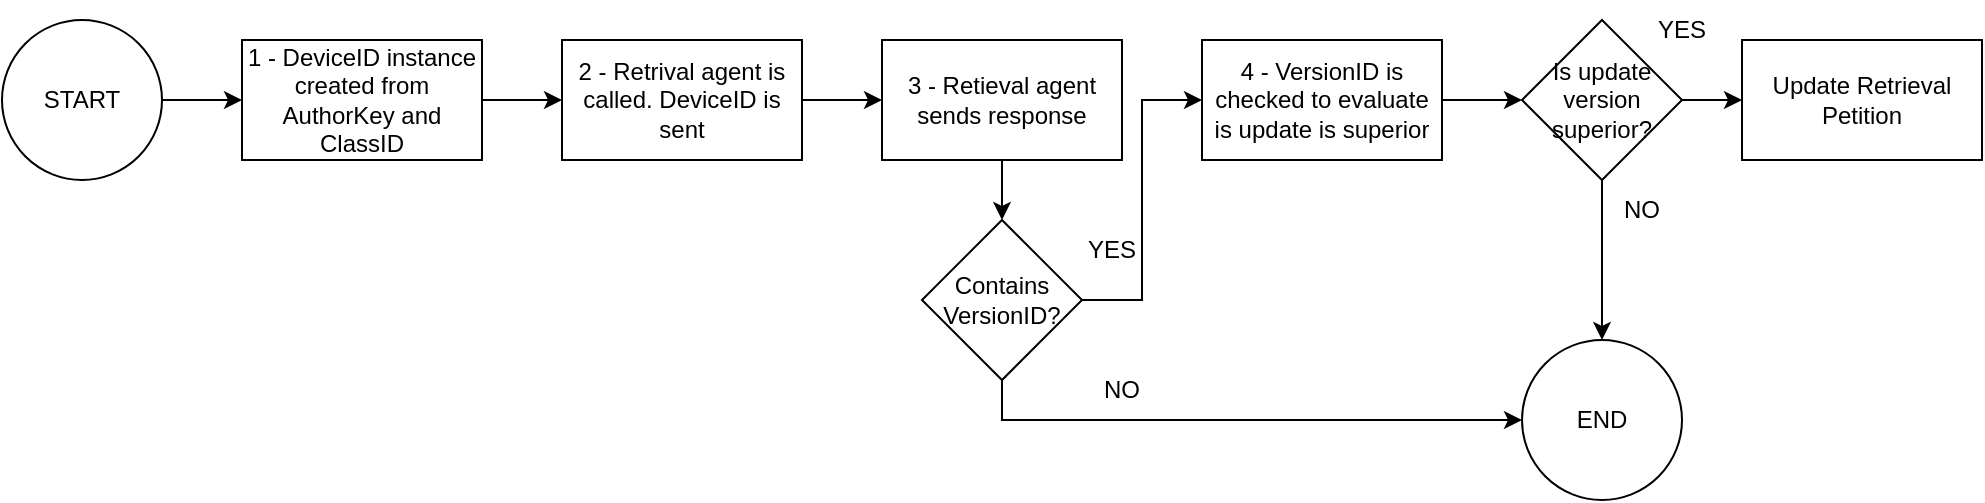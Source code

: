 <mxfile version="20.8.5" type="device"><diagram id="pGujmn9ec3iGMzfLmHge" name="Página-1"><mxGraphModel dx="794" dy="726" grid="1" gridSize="10" guides="1" tooltips="1" connect="1" arrows="1" fold="1" page="1" pageScale="1" pageWidth="1169" pageHeight="827" math="0" shadow="0"><root><mxCell id="0"/><mxCell id="1" parent="0"/><mxCell id="Hd54bRiqAJjwQ4E-DmMi-20" style="edgeStyle=orthogonalEdgeStyle;rounded=0;orthogonalLoop=1;jettySize=auto;html=1;exitX=1;exitY=0.5;exitDx=0;exitDy=0;entryX=0;entryY=0.5;entryDx=0;entryDy=0;" edge="1" parent="1" source="Hd54bRiqAJjwQ4E-DmMi-1" target="Hd54bRiqAJjwQ4E-DmMi-2"><mxGeometry relative="1" as="geometry"/></mxCell><mxCell id="Hd54bRiqAJjwQ4E-DmMi-1" value="START" style="ellipse;whiteSpace=wrap;html=1;aspect=fixed;" vertex="1" parent="1"><mxGeometry x="200" y="170" width="80" height="80" as="geometry"/></mxCell><mxCell id="Hd54bRiqAJjwQ4E-DmMi-21" style="edgeStyle=orthogonalEdgeStyle;rounded=0;orthogonalLoop=1;jettySize=auto;html=1;exitX=1;exitY=0.5;exitDx=0;exitDy=0;entryX=0;entryY=0.5;entryDx=0;entryDy=0;" edge="1" parent="1" source="Hd54bRiqAJjwQ4E-DmMi-2" target="Hd54bRiqAJjwQ4E-DmMi-3"><mxGeometry relative="1" as="geometry"/></mxCell><mxCell id="Hd54bRiqAJjwQ4E-DmMi-2" value="1 - DeviceID instance created from AuthorKey and ClassID" style="rounded=0;whiteSpace=wrap;html=1;" vertex="1" parent="1"><mxGeometry x="320" y="180" width="120" height="60" as="geometry"/></mxCell><mxCell id="Hd54bRiqAJjwQ4E-DmMi-22" style="edgeStyle=orthogonalEdgeStyle;rounded=0;orthogonalLoop=1;jettySize=auto;html=1;exitX=1;exitY=0.5;exitDx=0;exitDy=0;entryX=0;entryY=0.5;entryDx=0;entryDy=0;" edge="1" parent="1" source="Hd54bRiqAJjwQ4E-DmMi-3" target="Hd54bRiqAJjwQ4E-DmMi-4"><mxGeometry relative="1" as="geometry"/></mxCell><mxCell id="Hd54bRiqAJjwQ4E-DmMi-3" value="2 - Retrival agent is called. DeviceID is sent" style="rounded=0;whiteSpace=wrap;html=1;" vertex="1" parent="1"><mxGeometry x="480" y="180" width="120" height="60" as="geometry"/></mxCell><mxCell id="Hd54bRiqAJjwQ4E-DmMi-6" style="edgeStyle=orthogonalEdgeStyle;rounded=0;orthogonalLoop=1;jettySize=auto;html=1;exitX=0.5;exitY=1;exitDx=0;exitDy=0;entryX=0.5;entryY=0;entryDx=0;entryDy=0;" edge="1" parent="1" source="Hd54bRiqAJjwQ4E-DmMi-4" target="Hd54bRiqAJjwQ4E-DmMi-5"><mxGeometry relative="1" as="geometry"/></mxCell><mxCell id="Hd54bRiqAJjwQ4E-DmMi-4" value="3 - Retieval agent sends response" style="rounded=0;whiteSpace=wrap;html=1;" vertex="1" parent="1"><mxGeometry x="640" y="180" width="120" height="60" as="geometry"/></mxCell><mxCell id="Hd54bRiqAJjwQ4E-DmMi-8" style="edgeStyle=orthogonalEdgeStyle;rounded=0;orthogonalLoop=1;jettySize=auto;html=1;exitX=1;exitY=0.5;exitDx=0;exitDy=0;entryX=0;entryY=0.5;entryDx=0;entryDy=0;" edge="1" parent="1" source="Hd54bRiqAJjwQ4E-DmMi-5" target="Hd54bRiqAJjwQ4E-DmMi-7"><mxGeometry relative="1" as="geometry"/></mxCell><mxCell id="Hd54bRiqAJjwQ4E-DmMi-15" style="edgeStyle=orthogonalEdgeStyle;rounded=0;orthogonalLoop=1;jettySize=auto;html=1;exitX=0.5;exitY=1;exitDx=0;exitDy=0;entryX=0;entryY=0.5;entryDx=0;entryDy=0;" edge="1" parent="1" source="Hd54bRiqAJjwQ4E-DmMi-5" target="Hd54bRiqAJjwQ4E-DmMi-13"><mxGeometry relative="1" as="geometry"/></mxCell><mxCell id="Hd54bRiqAJjwQ4E-DmMi-5" value="Contains VersionID?" style="rhombus;whiteSpace=wrap;html=1;" vertex="1" parent="1"><mxGeometry x="660" y="270" width="80" height="80" as="geometry"/></mxCell><mxCell id="Hd54bRiqAJjwQ4E-DmMi-10" style="edgeStyle=orthogonalEdgeStyle;rounded=0;orthogonalLoop=1;jettySize=auto;html=1;exitX=1;exitY=0.5;exitDx=0;exitDy=0;entryX=0;entryY=0.5;entryDx=0;entryDy=0;" edge="1" parent="1" source="Hd54bRiqAJjwQ4E-DmMi-7" target="Hd54bRiqAJjwQ4E-DmMi-9"><mxGeometry relative="1" as="geometry"/></mxCell><mxCell id="Hd54bRiqAJjwQ4E-DmMi-7" value="4 - VersionID is checked to evaluate is update is superior" style="rounded=0;whiteSpace=wrap;html=1;" vertex="1" parent="1"><mxGeometry x="800" y="180" width="120" height="60" as="geometry"/></mxCell><mxCell id="Hd54bRiqAJjwQ4E-DmMi-12" style="edgeStyle=orthogonalEdgeStyle;rounded=0;orthogonalLoop=1;jettySize=auto;html=1;exitX=1;exitY=0.5;exitDx=0;exitDy=0;entryX=0;entryY=0.5;entryDx=0;entryDy=0;" edge="1" parent="1" source="Hd54bRiqAJjwQ4E-DmMi-9" target="Hd54bRiqAJjwQ4E-DmMi-11"><mxGeometry relative="1" as="geometry"/></mxCell><mxCell id="Hd54bRiqAJjwQ4E-DmMi-14" style="edgeStyle=orthogonalEdgeStyle;rounded=0;orthogonalLoop=1;jettySize=auto;html=1;exitX=0.5;exitY=1;exitDx=0;exitDy=0;entryX=0.5;entryY=0;entryDx=0;entryDy=0;" edge="1" parent="1" source="Hd54bRiqAJjwQ4E-DmMi-9" target="Hd54bRiqAJjwQ4E-DmMi-13"><mxGeometry relative="1" as="geometry"/></mxCell><mxCell id="Hd54bRiqAJjwQ4E-DmMi-9" value="Is update version superior?" style="rhombus;whiteSpace=wrap;html=1;" vertex="1" parent="1"><mxGeometry x="960" y="170" width="80" height="80" as="geometry"/></mxCell><mxCell id="Hd54bRiqAJjwQ4E-DmMi-11" value="Update Retrieval Petition" style="rounded=0;whiteSpace=wrap;html=1;" vertex="1" parent="1"><mxGeometry x="1070" y="180" width="120" height="60" as="geometry"/></mxCell><mxCell id="Hd54bRiqAJjwQ4E-DmMi-13" value="END" style="ellipse;whiteSpace=wrap;html=1;aspect=fixed;" vertex="1" parent="1"><mxGeometry x="960" y="330" width="80" height="80" as="geometry"/></mxCell><mxCell id="Hd54bRiqAJjwQ4E-DmMi-16" value="NO" style="text;html=1;strokeColor=none;fillColor=none;align=center;verticalAlign=middle;whiteSpace=wrap;rounded=0;" vertex="1" parent="1"><mxGeometry x="730" y="340" width="60" height="30" as="geometry"/></mxCell><mxCell id="Hd54bRiqAJjwQ4E-DmMi-17" value="YES" style="text;html=1;strokeColor=none;fillColor=none;align=center;verticalAlign=middle;whiteSpace=wrap;rounded=0;" vertex="1" parent="1"><mxGeometry x="730" y="270" width="50" height="30" as="geometry"/></mxCell><mxCell id="Hd54bRiqAJjwQ4E-DmMi-18" value="NO" style="text;html=1;strokeColor=none;fillColor=none;align=center;verticalAlign=middle;whiteSpace=wrap;rounded=0;" vertex="1" parent="1"><mxGeometry x="990" y="250" width="60" height="30" as="geometry"/></mxCell><mxCell id="Hd54bRiqAJjwQ4E-DmMi-19" value="YES" style="text;html=1;strokeColor=none;fillColor=none;align=center;verticalAlign=middle;whiteSpace=wrap;rounded=0;" vertex="1" parent="1"><mxGeometry x="1010" y="160" width="60" height="30" as="geometry"/></mxCell></root></mxGraphModel></diagram></mxfile>